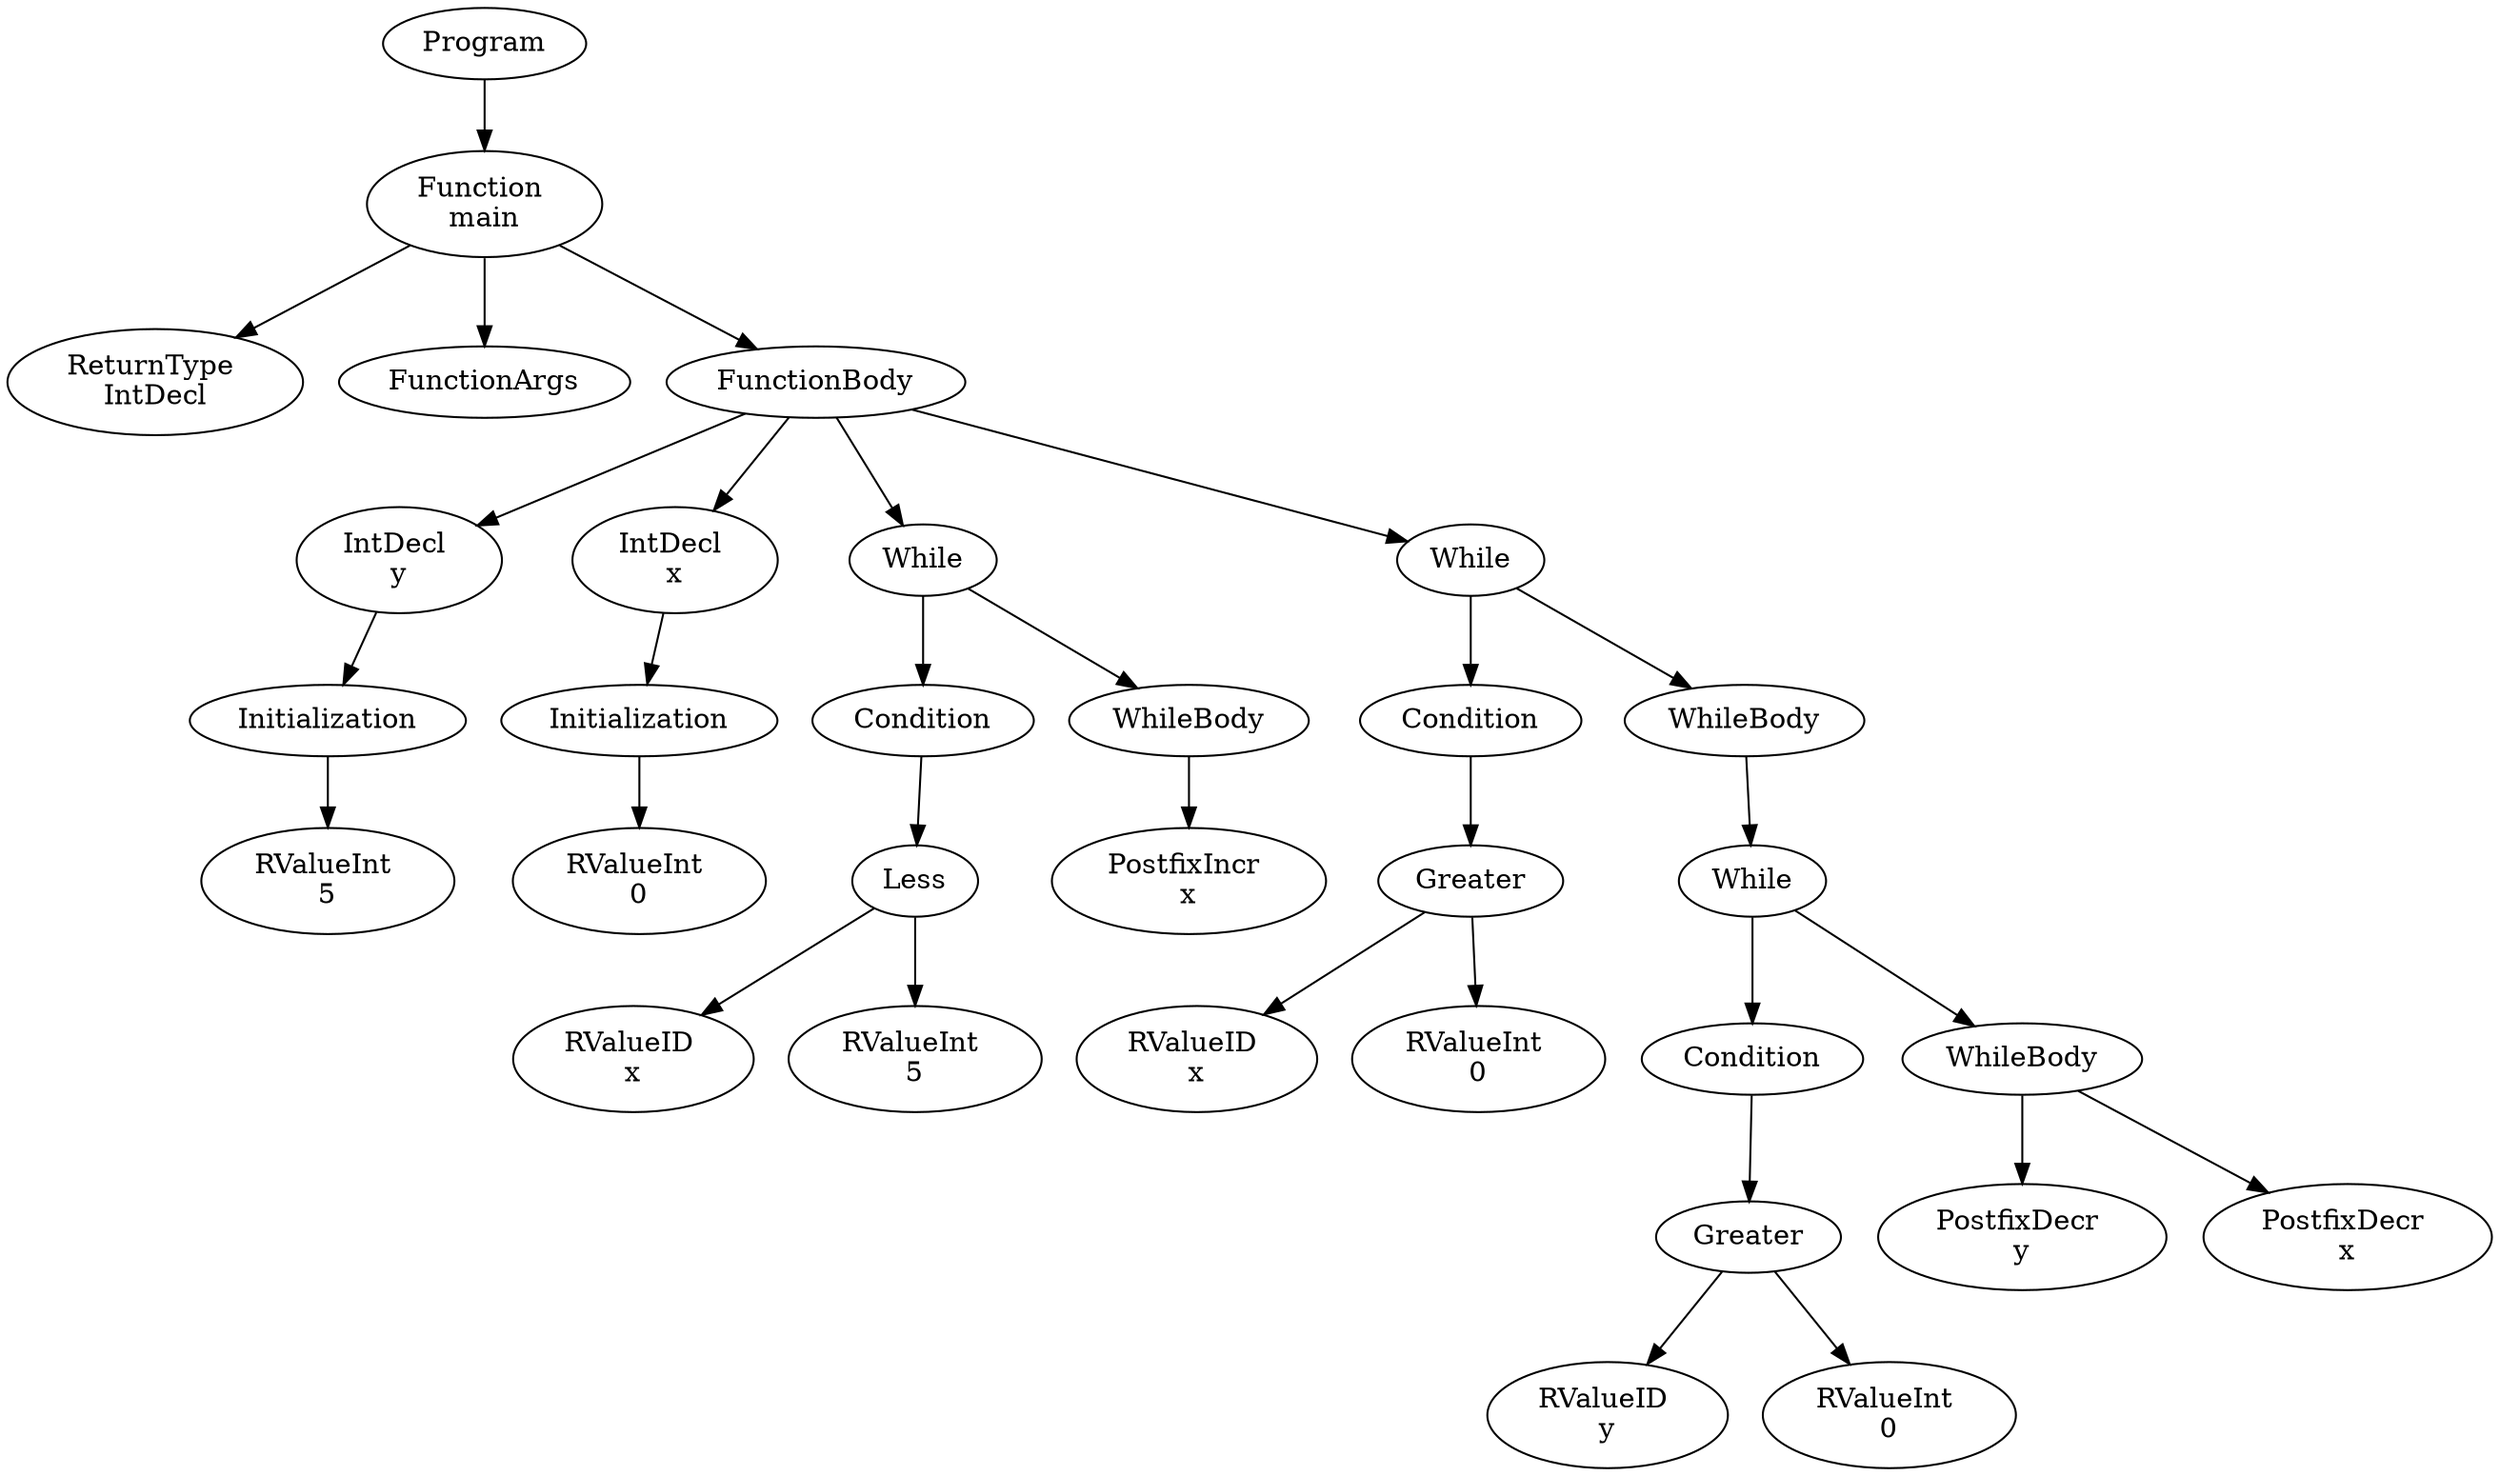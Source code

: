 digraph AST {
1 [label="Program"];
2 [label="Function \nmain"];
3 [label="ReturnType \nIntDecl"];
4 [label="FunctionArgs"];
5 [label="FunctionBody"];
6 [label="IntDecl \ny"];
7 [label="Initialization"];
8 [label="RValueInt \n5"];
7 -> 8;
6 -> 7;
9 [label="IntDecl \nx"];
10 [label="Initialization"];
11 [label="RValueInt \n0"];
10 -> 11;
9 -> 10;
12 [label="While"];
13 [label="Condition"];
14 [label="Less"];
15 [label="RValueID \nx"];
16 [label="RValueInt \n5"];
14 -> 15;
14 -> 16;
13 -> 14;
17 [label="WhileBody"];
18 [label="PostfixIncr \nx"];
17 -> 18;
12 -> 13;
12 -> 17;
19 [label="While"];
20 [label="Condition"];
21 [label="Greater"];
22 [label="RValueID \nx"];
23 [label="RValueInt \n0"];
21 -> 22;
21 -> 23;
20 -> 21;
24 [label="WhileBody"];
25 [label="While"];
26 [label="Condition"];
27 [label="Greater"];
28 [label="RValueID \ny"];
29 [label="RValueInt \n0"];
27 -> 28;
27 -> 29;
26 -> 27;
30 [label="WhileBody"];
31 [label="PostfixDecr \ny"];
32 [label="PostfixDecr \nx"];
30 -> 31;
30 -> 32;
25 -> 26;
25 -> 30;
24 -> 25;
19 -> 20;
19 -> 24;
5 -> 6;
5 -> 9;
5 -> 12;
5 -> 19;
2 -> 3;
2 -> 4;
2 -> 5;
1 -> 2;
}